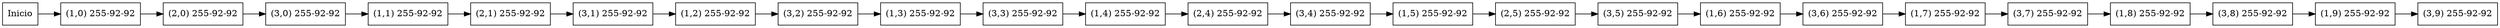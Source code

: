 digraph firsGraph{
node [shape=record];
rankdir=LR;
node0 [label=" Inicio "];
node1[label="(1,0) 255-92-92"];
node0-> node1;
node2[label="(2,0) 255-92-92"];
node1-> node2;
node3[label="(3,0) 255-92-92"];
node2-> node3;
node4[label="(1,1) 255-92-92"];
node3-> node4;
node5[label="(2,1) 255-92-92"];
node4-> node5;
node6[label="(3,1) 255-92-92"];
node5-> node6;
node7[label="(1,2) 255-92-92"];
node6-> node7;
node8[label="(3,2) 255-92-92"];
node7-> node8;
node9[label="(1,3) 255-92-92"];
node8-> node9;
node10[label="(3,3) 255-92-92"];
node9-> node10;
node11[label="(1,4) 255-92-92"];
node10-> node11;
node12[label="(2,4) 255-92-92"];
node11-> node12;
node13[label="(3,4) 255-92-92"];
node12-> node13;
node14[label="(1,5) 255-92-92"];
node13-> node14;
node15[label="(2,5) 255-92-92"];
node14-> node15;
node16[label="(3,5) 255-92-92"];
node15-> node16;
node17[label="(1,6) 255-92-92"];
node16-> node17;
node18[label="(3,6) 255-92-92"];
node17-> node18;
node19[label="(1,7) 255-92-92"];
node18-> node19;
node20[label="(3,7) 255-92-92"];
node19-> node20;
node21[label="(1,8) 255-92-92"];
node20-> node21;
node22[label="(3,8) 255-92-92"];
node21-> node22;
node23[label="(1,9) 255-92-92"];
node22-> node23;
node24[label="(3,9) 255-92-92"];
node23-> node24;
}
